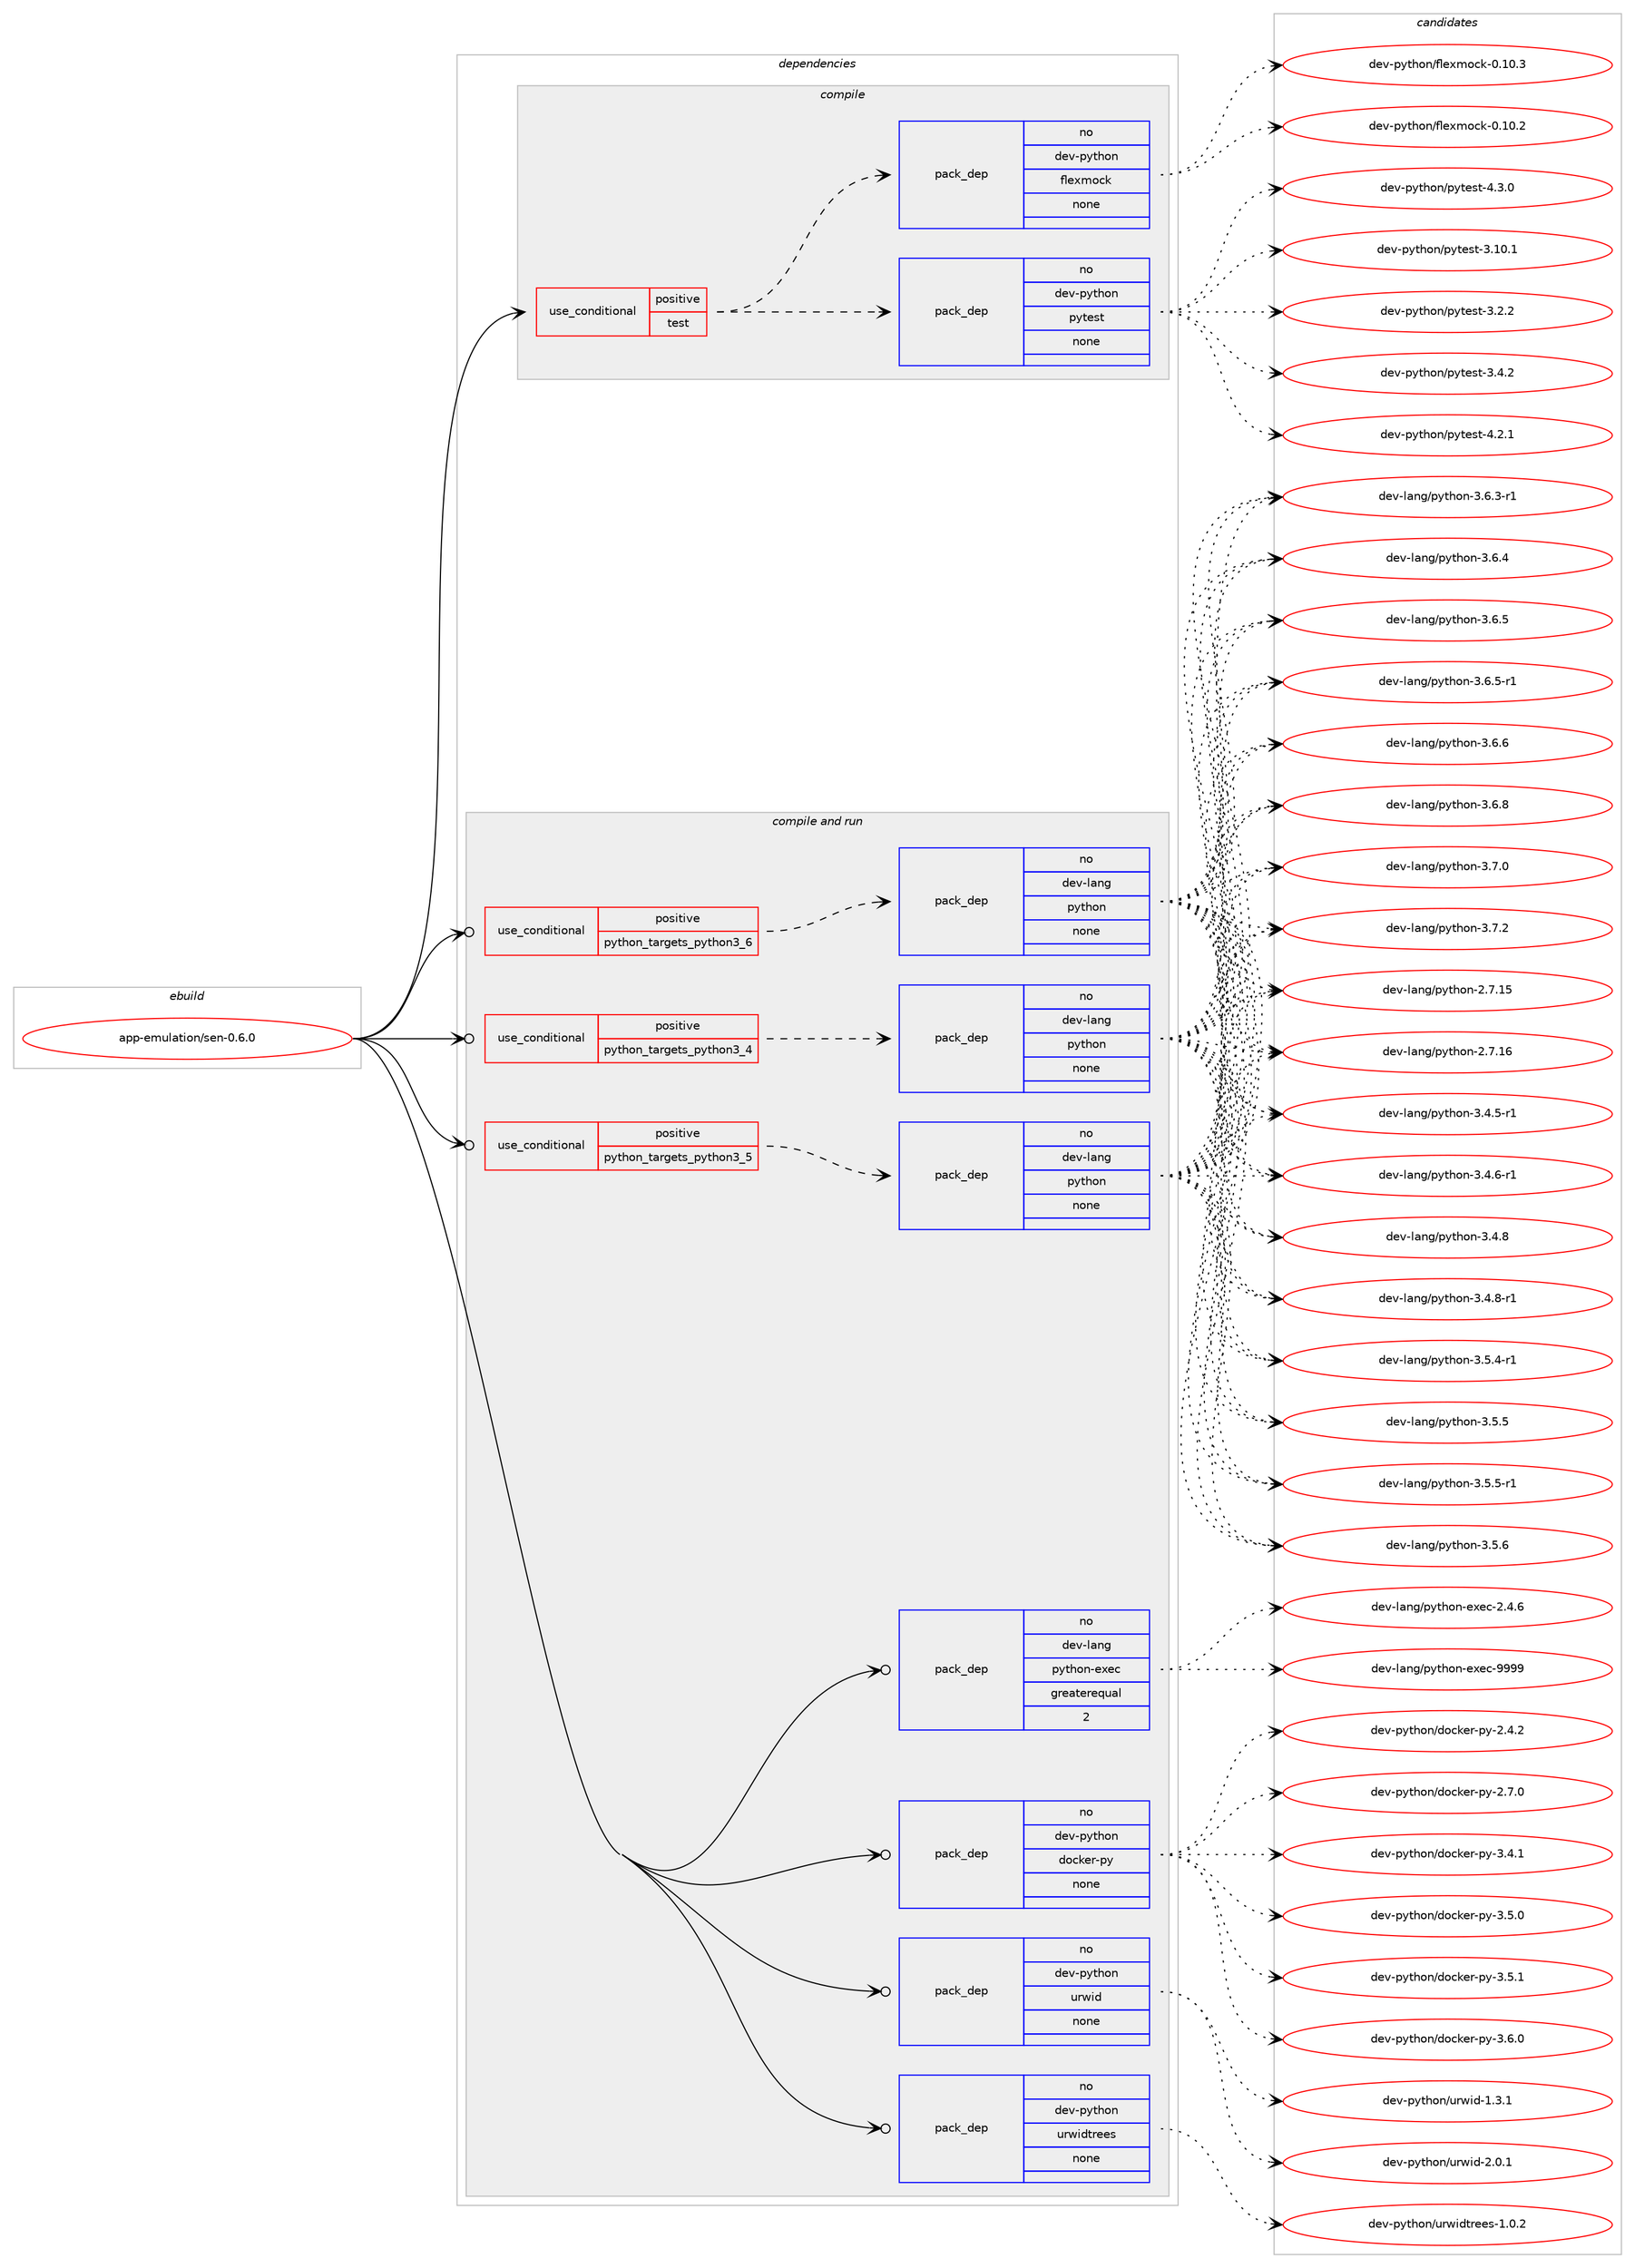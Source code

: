 digraph prolog {

# *************
# Graph options
# *************

newrank=true;
concentrate=true;
compound=true;
graph [rankdir=LR,fontname=Helvetica,fontsize=10,ranksep=1.5];#, ranksep=2.5, nodesep=0.2];
edge  [arrowhead=vee];
node  [fontname=Helvetica,fontsize=10];

# **********
# The ebuild
# **********

subgraph cluster_leftcol {
color=gray;
rank=same;
label=<<i>ebuild</i>>;
id [label="app-emulation/sen-0.6.0", color=red, width=4, href="../app-emulation/sen-0.6.0.svg"];
}

# ****************
# The dependencies
# ****************

subgraph cluster_midcol {
color=gray;
label=<<i>dependencies</i>>;
subgraph cluster_compile {
fillcolor="#eeeeee";
style=filled;
label=<<i>compile</i>>;
subgraph cond350681 {
dependency1288420 [label=<<TABLE BORDER="0" CELLBORDER="1" CELLSPACING="0" CELLPADDING="4"><TR><TD ROWSPAN="3" CELLPADDING="10">use_conditional</TD></TR><TR><TD>positive</TD></TR><TR><TD>test</TD></TR></TABLE>>, shape=none, color=red];
subgraph pack917717 {
dependency1288421 [label=<<TABLE BORDER="0" CELLBORDER="1" CELLSPACING="0" CELLPADDING="4" WIDTH="220"><TR><TD ROWSPAN="6" CELLPADDING="30">pack_dep</TD></TR><TR><TD WIDTH="110">no</TD></TR><TR><TD>dev-python</TD></TR><TR><TD>pytest</TD></TR><TR><TD>none</TD></TR><TR><TD></TD></TR></TABLE>>, shape=none, color=blue];
}
dependency1288420:e -> dependency1288421:w [weight=20,style="dashed",arrowhead="vee"];
subgraph pack917718 {
dependency1288422 [label=<<TABLE BORDER="0" CELLBORDER="1" CELLSPACING="0" CELLPADDING="4" WIDTH="220"><TR><TD ROWSPAN="6" CELLPADDING="30">pack_dep</TD></TR><TR><TD WIDTH="110">no</TD></TR><TR><TD>dev-python</TD></TR><TR><TD>flexmock</TD></TR><TR><TD>none</TD></TR><TR><TD></TD></TR></TABLE>>, shape=none, color=blue];
}
dependency1288420:e -> dependency1288422:w [weight=20,style="dashed",arrowhead="vee"];
}
id:e -> dependency1288420:w [weight=20,style="solid",arrowhead="vee"];
}
subgraph cluster_compileandrun {
fillcolor="#eeeeee";
style=filled;
label=<<i>compile and run</i>>;
subgraph cond350682 {
dependency1288423 [label=<<TABLE BORDER="0" CELLBORDER="1" CELLSPACING="0" CELLPADDING="4"><TR><TD ROWSPAN="3" CELLPADDING="10">use_conditional</TD></TR><TR><TD>positive</TD></TR><TR><TD>python_targets_python3_4</TD></TR></TABLE>>, shape=none, color=red];
subgraph pack917719 {
dependency1288424 [label=<<TABLE BORDER="0" CELLBORDER="1" CELLSPACING="0" CELLPADDING="4" WIDTH="220"><TR><TD ROWSPAN="6" CELLPADDING="30">pack_dep</TD></TR><TR><TD WIDTH="110">no</TD></TR><TR><TD>dev-lang</TD></TR><TR><TD>python</TD></TR><TR><TD>none</TD></TR><TR><TD></TD></TR></TABLE>>, shape=none, color=blue];
}
dependency1288423:e -> dependency1288424:w [weight=20,style="dashed",arrowhead="vee"];
}
id:e -> dependency1288423:w [weight=20,style="solid",arrowhead="odotvee"];
subgraph cond350683 {
dependency1288425 [label=<<TABLE BORDER="0" CELLBORDER="1" CELLSPACING="0" CELLPADDING="4"><TR><TD ROWSPAN="3" CELLPADDING="10">use_conditional</TD></TR><TR><TD>positive</TD></TR><TR><TD>python_targets_python3_5</TD></TR></TABLE>>, shape=none, color=red];
subgraph pack917720 {
dependency1288426 [label=<<TABLE BORDER="0" CELLBORDER="1" CELLSPACING="0" CELLPADDING="4" WIDTH="220"><TR><TD ROWSPAN="6" CELLPADDING="30">pack_dep</TD></TR><TR><TD WIDTH="110">no</TD></TR><TR><TD>dev-lang</TD></TR><TR><TD>python</TD></TR><TR><TD>none</TD></TR><TR><TD></TD></TR></TABLE>>, shape=none, color=blue];
}
dependency1288425:e -> dependency1288426:w [weight=20,style="dashed",arrowhead="vee"];
}
id:e -> dependency1288425:w [weight=20,style="solid",arrowhead="odotvee"];
subgraph cond350684 {
dependency1288427 [label=<<TABLE BORDER="0" CELLBORDER="1" CELLSPACING="0" CELLPADDING="4"><TR><TD ROWSPAN="3" CELLPADDING="10">use_conditional</TD></TR><TR><TD>positive</TD></TR><TR><TD>python_targets_python3_6</TD></TR></TABLE>>, shape=none, color=red];
subgraph pack917721 {
dependency1288428 [label=<<TABLE BORDER="0" CELLBORDER="1" CELLSPACING="0" CELLPADDING="4" WIDTH="220"><TR><TD ROWSPAN="6" CELLPADDING="30">pack_dep</TD></TR><TR><TD WIDTH="110">no</TD></TR><TR><TD>dev-lang</TD></TR><TR><TD>python</TD></TR><TR><TD>none</TD></TR><TR><TD></TD></TR></TABLE>>, shape=none, color=blue];
}
dependency1288427:e -> dependency1288428:w [weight=20,style="dashed",arrowhead="vee"];
}
id:e -> dependency1288427:w [weight=20,style="solid",arrowhead="odotvee"];
subgraph pack917722 {
dependency1288429 [label=<<TABLE BORDER="0" CELLBORDER="1" CELLSPACING="0" CELLPADDING="4" WIDTH="220"><TR><TD ROWSPAN="6" CELLPADDING="30">pack_dep</TD></TR><TR><TD WIDTH="110">no</TD></TR><TR><TD>dev-lang</TD></TR><TR><TD>python-exec</TD></TR><TR><TD>greaterequal</TD></TR><TR><TD>2</TD></TR></TABLE>>, shape=none, color=blue];
}
id:e -> dependency1288429:w [weight=20,style="solid",arrowhead="odotvee"];
subgraph pack917723 {
dependency1288430 [label=<<TABLE BORDER="0" CELLBORDER="1" CELLSPACING="0" CELLPADDING="4" WIDTH="220"><TR><TD ROWSPAN="6" CELLPADDING="30">pack_dep</TD></TR><TR><TD WIDTH="110">no</TD></TR><TR><TD>dev-python</TD></TR><TR><TD>docker-py</TD></TR><TR><TD>none</TD></TR><TR><TD></TD></TR></TABLE>>, shape=none, color=blue];
}
id:e -> dependency1288430:w [weight=20,style="solid",arrowhead="odotvee"];
subgraph pack917724 {
dependency1288431 [label=<<TABLE BORDER="0" CELLBORDER="1" CELLSPACING="0" CELLPADDING="4" WIDTH="220"><TR><TD ROWSPAN="6" CELLPADDING="30">pack_dep</TD></TR><TR><TD WIDTH="110">no</TD></TR><TR><TD>dev-python</TD></TR><TR><TD>urwid</TD></TR><TR><TD>none</TD></TR><TR><TD></TD></TR></TABLE>>, shape=none, color=blue];
}
id:e -> dependency1288431:w [weight=20,style="solid",arrowhead="odotvee"];
subgraph pack917725 {
dependency1288432 [label=<<TABLE BORDER="0" CELLBORDER="1" CELLSPACING="0" CELLPADDING="4" WIDTH="220"><TR><TD ROWSPAN="6" CELLPADDING="30">pack_dep</TD></TR><TR><TD WIDTH="110">no</TD></TR><TR><TD>dev-python</TD></TR><TR><TD>urwidtrees</TD></TR><TR><TD>none</TD></TR><TR><TD></TD></TR></TABLE>>, shape=none, color=blue];
}
id:e -> dependency1288432:w [weight=20,style="solid",arrowhead="odotvee"];
}
subgraph cluster_run {
fillcolor="#eeeeee";
style=filled;
label=<<i>run</i>>;
}
}

# **************
# The candidates
# **************

subgraph cluster_choices {
rank=same;
color=gray;
label=<<i>candidates</i>>;

subgraph choice917717 {
color=black;
nodesep=1;
choice100101118451121211161041111104711212111610111511645514649484649 [label="dev-python/pytest-3.10.1", color=red, width=4,href="../dev-python/pytest-3.10.1.svg"];
choice1001011184511212111610411111047112121116101115116455146504650 [label="dev-python/pytest-3.2.2", color=red, width=4,href="../dev-python/pytest-3.2.2.svg"];
choice1001011184511212111610411111047112121116101115116455146524650 [label="dev-python/pytest-3.4.2", color=red, width=4,href="../dev-python/pytest-3.4.2.svg"];
choice1001011184511212111610411111047112121116101115116455246504649 [label="dev-python/pytest-4.2.1", color=red, width=4,href="../dev-python/pytest-4.2.1.svg"];
choice1001011184511212111610411111047112121116101115116455246514648 [label="dev-python/pytest-4.3.0", color=red, width=4,href="../dev-python/pytest-4.3.0.svg"];
dependency1288421:e -> choice100101118451121211161041111104711212111610111511645514649484649:w [style=dotted,weight="100"];
dependency1288421:e -> choice1001011184511212111610411111047112121116101115116455146504650:w [style=dotted,weight="100"];
dependency1288421:e -> choice1001011184511212111610411111047112121116101115116455146524650:w [style=dotted,weight="100"];
dependency1288421:e -> choice1001011184511212111610411111047112121116101115116455246504649:w [style=dotted,weight="100"];
dependency1288421:e -> choice1001011184511212111610411111047112121116101115116455246514648:w [style=dotted,weight="100"];
}
subgraph choice917718 {
color=black;
nodesep=1;
choice10010111845112121116104111110471021081011201091119910745484649484650 [label="dev-python/flexmock-0.10.2", color=red, width=4,href="../dev-python/flexmock-0.10.2.svg"];
choice10010111845112121116104111110471021081011201091119910745484649484651 [label="dev-python/flexmock-0.10.3", color=red, width=4,href="../dev-python/flexmock-0.10.3.svg"];
dependency1288422:e -> choice10010111845112121116104111110471021081011201091119910745484649484650:w [style=dotted,weight="100"];
dependency1288422:e -> choice10010111845112121116104111110471021081011201091119910745484649484651:w [style=dotted,weight="100"];
}
subgraph choice917719 {
color=black;
nodesep=1;
choice10010111845108971101034711212111610411111045504655464953 [label="dev-lang/python-2.7.15", color=red, width=4,href="../dev-lang/python-2.7.15.svg"];
choice10010111845108971101034711212111610411111045504655464954 [label="dev-lang/python-2.7.16", color=red, width=4,href="../dev-lang/python-2.7.16.svg"];
choice1001011184510897110103471121211161041111104551465246534511449 [label="dev-lang/python-3.4.5-r1", color=red, width=4,href="../dev-lang/python-3.4.5-r1.svg"];
choice1001011184510897110103471121211161041111104551465246544511449 [label="dev-lang/python-3.4.6-r1", color=red, width=4,href="../dev-lang/python-3.4.6-r1.svg"];
choice100101118451089711010347112121116104111110455146524656 [label="dev-lang/python-3.4.8", color=red, width=4,href="../dev-lang/python-3.4.8.svg"];
choice1001011184510897110103471121211161041111104551465246564511449 [label="dev-lang/python-3.4.8-r1", color=red, width=4,href="../dev-lang/python-3.4.8-r1.svg"];
choice1001011184510897110103471121211161041111104551465346524511449 [label="dev-lang/python-3.5.4-r1", color=red, width=4,href="../dev-lang/python-3.5.4-r1.svg"];
choice100101118451089711010347112121116104111110455146534653 [label="dev-lang/python-3.5.5", color=red, width=4,href="../dev-lang/python-3.5.5.svg"];
choice1001011184510897110103471121211161041111104551465346534511449 [label="dev-lang/python-3.5.5-r1", color=red, width=4,href="../dev-lang/python-3.5.5-r1.svg"];
choice100101118451089711010347112121116104111110455146534654 [label="dev-lang/python-3.5.6", color=red, width=4,href="../dev-lang/python-3.5.6.svg"];
choice1001011184510897110103471121211161041111104551465446514511449 [label="dev-lang/python-3.6.3-r1", color=red, width=4,href="../dev-lang/python-3.6.3-r1.svg"];
choice100101118451089711010347112121116104111110455146544652 [label="dev-lang/python-3.6.4", color=red, width=4,href="../dev-lang/python-3.6.4.svg"];
choice100101118451089711010347112121116104111110455146544653 [label="dev-lang/python-3.6.5", color=red, width=4,href="../dev-lang/python-3.6.5.svg"];
choice1001011184510897110103471121211161041111104551465446534511449 [label="dev-lang/python-3.6.5-r1", color=red, width=4,href="../dev-lang/python-3.6.5-r1.svg"];
choice100101118451089711010347112121116104111110455146544654 [label="dev-lang/python-3.6.6", color=red, width=4,href="../dev-lang/python-3.6.6.svg"];
choice100101118451089711010347112121116104111110455146544656 [label="dev-lang/python-3.6.8", color=red, width=4,href="../dev-lang/python-3.6.8.svg"];
choice100101118451089711010347112121116104111110455146554648 [label="dev-lang/python-3.7.0", color=red, width=4,href="../dev-lang/python-3.7.0.svg"];
choice100101118451089711010347112121116104111110455146554650 [label="dev-lang/python-3.7.2", color=red, width=4,href="../dev-lang/python-3.7.2.svg"];
dependency1288424:e -> choice10010111845108971101034711212111610411111045504655464953:w [style=dotted,weight="100"];
dependency1288424:e -> choice10010111845108971101034711212111610411111045504655464954:w [style=dotted,weight="100"];
dependency1288424:e -> choice1001011184510897110103471121211161041111104551465246534511449:w [style=dotted,weight="100"];
dependency1288424:e -> choice1001011184510897110103471121211161041111104551465246544511449:w [style=dotted,weight="100"];
dependency1288424:e -> choice100101118451089711010347112121116104111110455146524656:w [style=dotted,weight="100"];
dependency1288424:e -> choice1001011184510897110103471121211161041111104551465246564511449:w [style=dotted,weight="100"];
dependency1288424:e -> choice1001011184510897110103471121211161041111104551465346524511449:w [style=dotted,weight="100"];
dependency1288424:e -> choice100101118451089711010347112121116104111110455146534653:w [style=dotted,weight="100"];
dependency1288424:e -> choice1001011184510897110103471121211161041111104551465346534511449:w [style=dotted,weight="100"];
dependency1288424:e -> choice100101118451089711010347112121116104111110455146534654:w [style=dotted,weight="100"];
dependency1288424:e -> choice1001011184510897110103471121211161041111104551465446514511449:w [style=dotted,weight="100"];
dependency1288424:e -> choice100101118451089711010347112121116104111110455146544652:w [style=dotted,weight="100"];
dependency1288424:e -> choice100101118451089711010347112121116104111110455146544653:w [style=dotted,weight="100"];
dependency1288424:e -> choice1001011184510897110103471121211161041111104551465446534511449:w [style=dotted,weight="100"];
dependency1288424:e -> choice100101118451089711010347112121116104111110455146544654:w [style=dotted,weight="100"];
dependency1288424:e -> choice100101118451089711010347112121116104111110455146544656:w [style=dotted,weight="100"];
dependency1288424:e -> choice100101118451089711010347112121116104111110455146554648:w [style=dotted,weight="100"];
dependency1288424:e -> choice100101118451089711010347112121116104111110455146554650:w [style=dotted,weight="100"];
}
subgraph choice917720 {
color=black;
nodesep=1;
choice10010111845108971101034711212111610411111045504655464953 [label="dev-lang/python-2.7.15", color=red, width=4,href="../dev-lang/python-2.7.15.svg"];
choice10010111845108971101034711212111610411111045504655464954 [label="dev-lang/python-2.7.16", color=red, width=4,href="../dev-lang/python-2.7.16.svg"];
choice1001011184510897110103471121211161041111104551465246534511449 [label="dev-lang/python-3.4.5-r1", color=red, width=4,href="../dev-lang/python-3.4.5-r1.svg"];
choice1001011184510897110103471121211161041111104551465246544511449 [label="dev-lang/python-3.4.6-r1", color=red, width=4,href="../dev-lang/python-3.4.6-r1.svg"];
choice100101118451089711010347112121116104111110455146524656 [label="dev-lang/python-3.4.8", color=red, width=4,href="../dev-lang/python-3.4.8.svg"];
choice1001011184510897110103471121211161041111104551465246564511449 [label="dev-lang/python-3.4.8-r1", color=red, width=4,href="../dev-lang/python-3.4.8-r1.svg"];
choice1001011184510897110103471121211161041111104551465346524511449 [label="dev-lang/python-3.5.4-r1", color=red, width=4,href="../dev-lang/python-3.5.4-r1.svg"];
choice100101118451089711010347112121116104111110455146534653 [label="dev-lang/python-3.5.5", color=red, width=4,href="../dev-lang/python-3.5.5.svg"];
choice1001011184510897110103471121211161041111104551465346534511449 [label="dev-lang/python-3.5.5-r1", color=red, width=4,href="../dev-lang/python-3.5.5-r1.svg"];
choice100101118451089711010347112121116104111110455146534654 [label="dev-lang/python-3.5.6", color=red, width=4,href="../dev-lang/python-3.5.6.svg"];
choice1001011184510897110103471121211161041111104551465446514511449 [label="dev-lang/python-3.6.3-r1", color=red, width=4,href="../dev-lang/python-3.6.3-r1.svg"];
choice100101118451089711010347112121116104111110455146544652 [label="dev-lang/python-3.6.4", color=red, width=4,href="../dev-lang/python-3.6.4.svg"];
choice100101118451089711010347112121116104111110455146544653 [label="dev-lang/python-3.6.5", color=red, width=4,href="../dev-lang/python-3.6.5.svg"];
choice1001011184510897110103471121211161041111104551465446534511449 [label="dev-lang/python-3.6.5-r1", color=red, width=4,href="../dev-lang/python-3.6.5-r1.svg"];
choice100101118451089711010347112121116104111110455146544654 [label="dev-lang/python-3.6.6", color=red, width=4,href="../dev-lang/python-3.6.6.svg"];
choice100101118451089711010347112121116104111110455146544656 [label="dev-lang/python-3.6.8", color=red, width=4,href="../dev-lang/python-3.6.8.svg"];
choice100101118451089711010347112121116104111110455146554648 [label="dev-lang/python-3.7.0", color=red, width=4,href="../dev-lang/python-3.7.0.svg"];
choice100101118451089711010347112121116104111110455146554650 [label="dev-lang/python-3.7.2", color=red, width=4,href="../dev-lang/python-3.7.2.svg"];
dependency1288426:e -> choice10010111845108971101034711212111610411111045504655464953:w [style=dotted,weight="100"];
dependency1288426:e -> choice10010111845108971101034711212111610411111045504655464954:w [style=dotted,weight="100"];
dependency1288426:e -> choice1001011184510897110103471121211161041111104551465246534511449:w [style=dotted,weight="100"];
dependency1288426:e -> choice1001011184510897110103471121211161041111104551465246544511449:w [style=dotted,weight="100"];
dependency1288426:e -> choice100101118451089711010347112121116104111110455146524656:w [style=dotted,weight="100"];
dependency1288426:e -> choice1001011184510897110103471121211161041111104551465246564511449:w [style=dotted,weight="100"];
dependency1288426:e -> choice1001011184510897110103471121211161041111104551465346524511449:w [style=dotted,weight="100"];
dependency1288426:e -> choice100101118451089711010347112121116104111110455146534653:w [style=dotted,weight="100"];
dependency1288426:e -> choice1001011184510897110103471121211161041111104551465346534511449:w [style=dotted,weight="100"];
dependency1288426:e -> choice100101118451089711010347112121116104111110455146534654:w [style=dotted,weight="100"];
dependency1288426:e -> choice1001011184510897110103471121211161041111104551465446514511449:w [style=dotted,weight="100"];
dependency1288426:e -> choice100101118451089711010347112121116104111110455146544652:w [style=dotted,weight="100"];
dependency1288426:e -> choice100101118451089711010347112121116104111110455146544653:w [style=dotted,weight="100"];
dependency1288426:e -> choice1001011184510897110103471121211161041111104551465446534511449:w [style=dotted,weight="100"];
dependency1288426:e -> choice100101118451089711010347112121116104111110455146544654:w [style=dotted,weight="100"];
dependency1288426:e -> choice100101118451089711010347112121116104111110455146544656:w [style=dotted,weight="100"];
dependency1288426:e -> choice100101118451089711010347112121116104111110455146554648:w [style=dotted,weight="100"];
dependency1288426:e -> choice100101118451089711010347112121116104111110455146554650:w [style=dotted,weight="100"];
}
subgraph choice917721 {
color=black;
nodesep=1;
choice10010111845108971101034711212111610411111045504655464953 [label="dev-lang/python-2.7.15", color=red, width=4,href="../dev-lang/python-2.7.15.svg"];
choice10010111845108971101034711212111610411111045504655464954 [label="dev-lang/python-2.7.16", color=red, width=4,href="../dev-lang/python-2.7.16.svg"];
choice1001011184510897110103471121211161041111104551465246534511449 [label="dev-lang/python-3.4.5-r1", color=red, width=4,href="../dev-lang/python-3.4.5-r1.svg"];
choice1001011184510897110103471121211161041111104551465246544511449 [label="dev-lang/python-3.4.6-r1", color=red, width=4,href="../dev-lang/python-3.4.6-r1.svg"];
choice100101118451089711010347112121116104111110455146524656 [label="dev-lang/python-3.4.8", color=red, width=4,href="../dev-lang/python-3.4.8.svg"];
choice1001011184510897110103471121211161041111104551465246564511449 [label="dev-lang/python-3.4.8-r1", color=red, width=4,href="../dev-lang/python-3.4.8-r1.svg"];
choice1001011184510897110103471121211161041111104551465346524511449 [label="dev-lang/python-3.5.4-r1", color=red, width=4,href="../dev-lang/python-3.5.4-r1.svg"];
choice100101118451089711010347112121116104111110455146534653 [label="dev-lang/python-3.5.5", color=red, width=4,href="../dev-lang/python-3.5.5.svg"];
choice1001011184510897110103471121211161041111104551465346534511449 [label="dev-lang/python-3.5.5-r1", color=red, width=4,href="../dev-lang/python-3.5.5-r1.svg"];
choice100101118451089711010347112121116104111110455146534654 [label="dev-lang/python-3.5.6", color=red, width=4,href="../dev-lang/python-3.5.6.svg"];
choice1001011184510897110103471121211161041111104551465446514511449 [label="dev-lang/python-3.6.3-r1", color=red, width=4,href="../dev-lang/python-3.6.3-r1.svg"];
choice100101118451089711010347112121116104111110455146544652 [label="dev-lang/python-3.6.4", color=red, width=4,href="../dev-lang/python-3.6.4.svg"];
choice100101118451089711010347112121116104111110455146544653 [label="dev-lang/python-3.6.5", color=red, width=4,href="../dev-lang/python-3.6.5.svg"];
choice1001011184510897110103471121211161041111104551465446534511449 [label="dev-lang/python-3.6.5-r1", color=red, width=4,href="../dev-lang/python-3.6.5-r1.svg"];
choice100101118451089711010347112121116104111110455146544654 [label="dev-lang/python-3.6.6", color=red, width=4,href="../dev-lang/python-3.6.6.svg"];
choice100101118451089711010347112121116104111110455146544656 [label="dev-lang/python-3.6.8", color=red, width=4,href="../dev-lang/python-3.6.8.svg"];
choice100101118451089711010347112121116104111110455146554648 [label="dev-lang/python-3.7.0", color=red, width=4,href="../dev-lang/python-3.7.0.svg"];
choice100101118451089711010347112121116104111110455146554650 [label="dev-lang/python-3.7.2", color=red, width=4,href="../dev-lang/python-3.7.2.svg"];
dependency1288428:e -> choice10010111845108971101034711212111610411111045504655464953:w [style=dotted,weight="100"];
dependency1288428:e -> choice10010111845108971101034711212111610411111045504655464954:w [style=dotted,weight="100"];
dependency1288428:e -> choice1001011184510897110103471121211161041111104551465246534511449:w [style=dotted,weight="100"];
dependency1288428:e -> choice1001011184510897110103471121211161041111104551465246544511449:w [style=dotted,weight="100"];
dependency1288428:e -> choice100101118451089711010347112121116104111110455146524656:w [style=dotted,weight="100"];
dependency1288428:e -> choice1001011184510897110103471121211161041111104551465246564511449:w [style=dotted,weight="100"];
dependency1288428:e -> choice1001011184510897110103471121211161041111104551465346524511449:w [style=dotted,weight="100"];
dependency1288428:e -> choice100101118451089711010347112121116104111110455146534653:w [style=dotted,weight="100"];
dependency1288428:e -> choice1001011184510897110103471121211161041111104551465346534511449:w [style=dotted,weight="100"];
dependency1288428:e -> choice100101118451089711010347112121116104111110455146534654:w [style=dotted,weight="100"];
dependency1288428:e -> choice1001011184510897110103471121211161041111104551465446514511449:w [style=dotted,weight="100"];
dependency1288428:e -> choice100101118451089711010347112121116104111110455146544652:w [style=dotted,weight="100"];
dependency1288428:e -> choice100101118451089711010347112121116104111110455146544653:w [style=dotted,weight="100"];
dependency1288428:e -> choice1001011184510897110103471121211161041111104551465446534511449:w [style=dotted,weight="100"];
dependency1288428:e -> choice100101118451089711010347112121116104111110455146544654:w [style=dotted,weight="100"];
dependency1288428:e -> choice100101118451089711010347112121116104111110455146544656:w [style=dotted,weight="100"];
dependency1288428:e -> choice100101118451089711010347112121116104111110455146554648:w [style=dotted,weight="100"];
dependency1288428:e -> choice100101118451089711010347112121116104111110455146554650:w [style=dotted,weight="100"];
}
subgraph choice917722 {
color=black;
nodesep=1;
choice1001011184510897110103471121211161041111104510112010199455046524654 [label="dev-lang/python-exec-2.4.6", color=red, width=4,href="../dev-lang/python-exec-2.4.6.svg"];
choice10010111845108971101034711212111610411111045101120101994557575757 [label="dev-lang/python-exec-9999", color=red, width=4,href="../dev-lang/python-exec-9999.svg"];
dependency1288429:e -> choice1001011184510897110103471121211161041111104510112010199455046524654:w [style=dotted,weight="100"];
dependency1288429:e -> choice10010111845108971101034711212111610411111045101120101994557575757:w [style=dotted,weight="100"];
}
subgraph choice917723 {
color=black;
nodesep=1;
choice10010111845112121116104111110471001119910710111445112121455046524650 [label="dev-python/docker-py-2.4.2", color=red, width=4,href="../dev-python/docker-py-2.4.2.svg"];
choice10010111845112121116104111110471001119910710111445112121455046554648 [label="dev-python/docker-py-2.7.0", color=red, width=4,href="../dev-python/docker-py-2.7.0.svg"];
choice10010111845112121116104111110471001119910710111445112121455146524649 [label="dev-python/docker-py-3.4.1", color=red, width=4,href="../dev-python/docker-py-3.4.1.svg"];
choice10010111845112121116104111110471001119910710111445112121455146534648 [label="dev-python/docker-py-3.5.0", color=red, width=4,href="../dev-python/docker-py-3.5.0.svg"];
choice10010111845112121116104111110471001119910710111445112121455146534649 [label="dev-python/docker-py-3.5.1", color=red, width=4,href="../dev-python/docker-py-3.5.1.svg"];
choice10010111845112121116104111110471001119910710111445112121455146544648 [label="dev-python/docker-py-3.6.0", color=red, width=4,href="../dev-python/docker-py-3.6.0.svg"];
dependency1288430:e -> choice10010111845112121116104111110471001119910710111445112121455046524650:w [style=dotted,weight="100"];
dependency1288430:e -> choice10010111845112121116104111110471001119910710111445112121455046554648:w [style=dotted,weight="100"];
dependency1288430:e -> choice10010111845112121116104111110471001119910710111445112121455146524649:w [style=dotted,weight="100"];
dependency1288430:e -> choice10010111845112121116104111110471001119910710111445112121455146534648:w [style=dotted,weight="100"];
dependency1288430:e -> choice10010111845112121116104111110471001119910710111445112121455146534649:w [style=dotted,weight="100"];
dependency1288430:e -> choice10010111845112121116104111110471001119910710111445112121455146544648:w [style=dotted,weight="100"];
}
subgraph choice917724 {
color=black;
nodesep=1;
choice1001011184511212111610411111047117114119105100454946514649 [label="dev-python/urwid-1.3.1", color=red, width=4,href="../dev-python/urwid-1.3.1.svg"];
choice1001011184511212111610411111047117114119105100455046484649 [label="dev-python/urwid-2.0.1", color=red, width=4,href="../dev-python/urwid-2.0.1.svg"];
dependency1288431:e -> choice1001011184511212111610411111047117114119105100454946514649:w [style=dotted,weight="100"];
dependency1288431:e -> choice1001011184511212111610411111047117114119105100455046484649:w [style=dotted,weight="100"];
}
subgraph choice917725 {
color=black;
nodesep=1;
choice1001011184511212111610411111047117114119105100116114101101115454946484650 [label="dev-python/urwidtrees-1.0.2", color=red, width=4,href="../dev-python/urwidtrees-1.0.2.svg"];
dependency1288432:e -> choice1001011184511212111610411111047117114119105100116114101101115454946484650:w [style=dotted,weight="100"];
}
}

}

